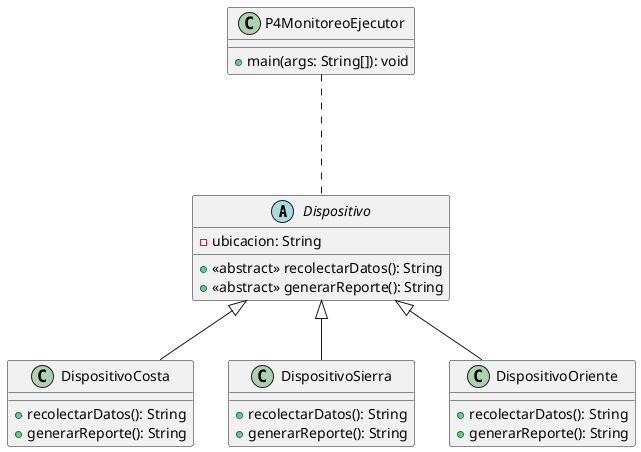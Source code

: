 @startuml
abstract class Dispositivo {
    - ubicacion: String
    + <<abstract>> recolectarDatos(): String
    + <<abstract>> generarReporte(): String
}

class DispositivoCosta {
    + recolectarDatos(): String
    + generarReporte(): String
}

class DispositivoSierra {
    + recolectarDatos(): String
    + generarReporte(): String
}

class DispositivoOriente {
    + recolectarDatos(): String
    + generarReporte(): String
}

class P4MonitoreoEjecutor {
    + main(args: String[]): void
}

Dispositivo <|-- DispositivoCosta
Dispositivo <|-- DispositivoSierra
Dispositivo <|-- DispositivoOriente
P4MonitoreoEjecutor ... Dispositivo
@enduml
